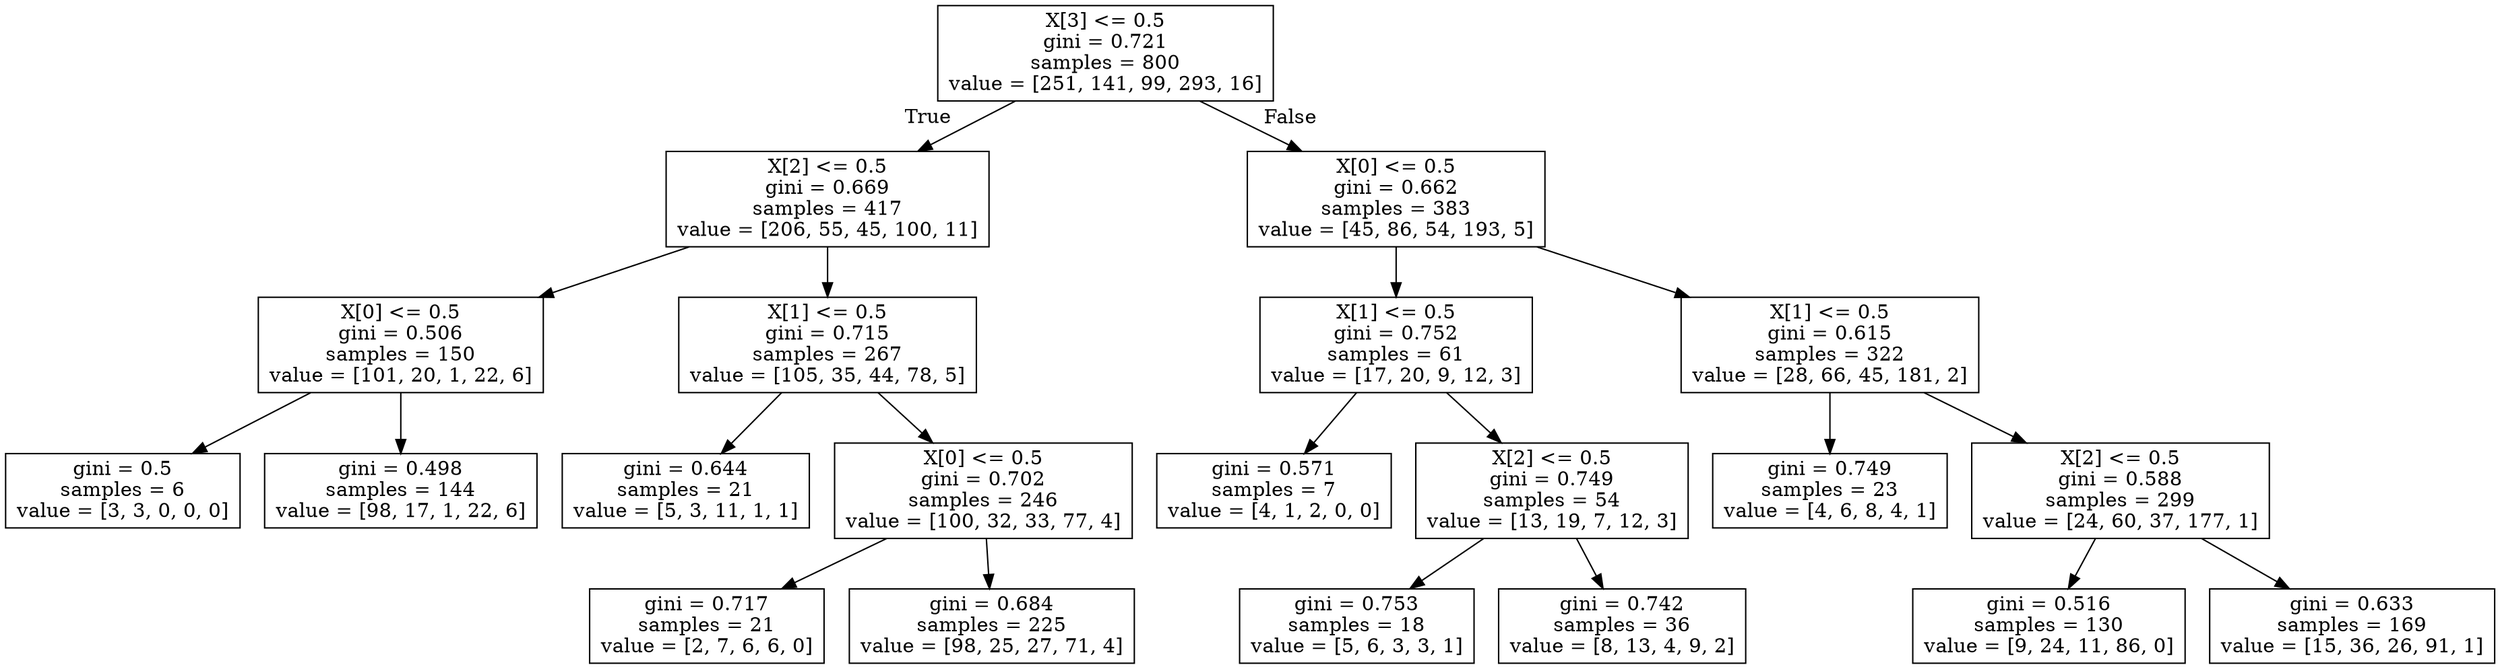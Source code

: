digraph Tree {
node [shape=box] ;
0 [label="X[3] <= 0.5\ngini = 0.721\nsamples = 800\nvalue = [251, 141, 99, 293, 16]"] ;
1 [label="X[2] <= 0.5\ngini = 0.669\nsamples = 417\nvalue = [206, 55, 45, 100, 11]"] ;
0 -> 1 [labeldistance=2.5, labelangle=45, headlabel="True"] ;
2 [label="X[0] <= 0.5\ngini = 0.506\nsamples = 150\nvalue = [101, 20, 1, 22, 6]"] ;
1 -> 2 ;
3 [label="gini = 0.5\nsamples = 6\nvalue = [3, 3, 0, 0, 0]"] ;
2 -> 3 ;
4 [label="gini = 0.498\nsamples = 144\nvalue = [98, 17, 1, 22, 6]"] ;
2 -> 4 ;
5 [label="X[1] <= 0.5\ngini = 0.715\nsamples = 267\nvalue = [105, 35, 44, 78, 5]"] ;
1 -> 5 ;
6 [label="gini = 0.644\nsamples = 21\nvalue = [5, 3, 11, 1, 1]"] ;
5 -> 6 ;
7 [label="X[0] <= 0.5\ngini = 0.702\nsamples = 246\nvalue = [100, 32, 33, 77, 4]"] ;
5 -> 7 ;
8 [label="gini = 0.717\nsamples = 21\nvalue = [2, 7, 6, 6, 0]"] ;
7 -> 8 ;
9 [label="gini = 0.684\nsamples = 225\nvalue = [98, 25, 27, 71, 4]"] ;
7 -> 9 ;
10 [label="X[0] <= 0.5\ngini = 0.662\nsamples = 383\nvalue = [45, 86, 54, 193, 5]"] ;
0 -> 10 [labeldistance=2.5, labelangle=-45, headlabel="False"] ;
11 [label="X[1] <= 0.5\ngini = 0.752\nsamples = 61\nvalue = [17, 20, 9, 12, 3]"] ;
10 -> 11 ;
12 [label="gini = 0.571\nsamples = 7\nvalue = [4, 1, 2, 0, 0]"] ;
11 -> 12 ;
13 [label="X[2] <= 0.5\ngini = 0.749\nsamples = 54\nvalue = [13, 19, 7, 12, 3]"] ;
11 -> 13 ;
14 [label="gini = 0.753\nsamples = 18\nvalue = [5, 6, 3, 3, 1]"] ;
13 -> 14 ;
15 [label="gini = 0.742\nsamples = 36\nvalue = [8, 13, 4, 9, 2]"] ;
13 -> 15 ;
16 [label="X[1] <= 0.5\ngini = 0.615\nsamples = 322\nvalue = [28, 66, 45, 181, 2]"] ;
10 -> 16 ;
17 [label="gini = 0.749\nsamples = 23\nvalue = [4, 6, 8, 4, 1]"] ;
16 -> 17 ;
18 [label="X[2] <= 0.5\ngini = 0.588\nsamples = 299\nvalue = [24, 60, 37, 177, 1]"] ;
16 -> 18 ;
19 [label="gini = 0.516\nsamples = 130\nvalue = [9, 24, 11, 86, 0]"] ;
18 -> 19 ;
20 [label="gini = 0.633\nsamples = 169\nvalue = [15, 36, 26, 91, 1]"] ;
18 -> 20 ;
}